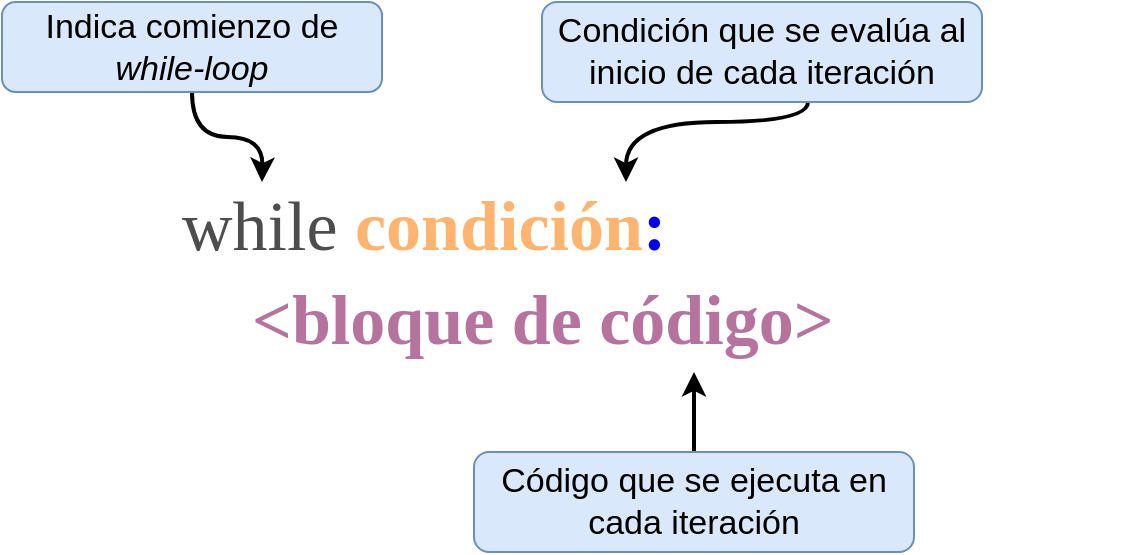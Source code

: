 <mxfile version="14.9.6" type="device"><diagram id="C5RBs43oDa-KdzZeNtuy" name="Page-1"><mxGraphModel dx="1364" dy="816" grid="1" gridSize="10" guides="1" tooltips="1" connect="1" arrows="1" fold="1" page="1" pageScale="1" pageWidth="827" pageHeight="1169" math="0" shadow="0"><root><mxCell id="WIyWlLk6GJQsqaUBKTNV-0"/><mxCell id="WIyWlLk6GJQsqaUBKTNV-1" parent="WIyWlLk6GJQsqaUBKTNV-0"/><mxCell id="_yVkSEYMo5gRJdjyurk4-16" style="edgeStyle=orthogonalEdgeStyle;rounded=0;orthogonalLoop=1;jettySize=auto;html=1;exitX=0.5;exitY=1;exitDx=0;exitDy=0;strokeWidth=2;curved=1;" parent="WIyWlLk6GJQsqaUBKTNV-1" source="_yVkSEYMo5gRJdjyurk4-0" edge="1"><mxGeometry relative="1" as="geometry"><mxPoint x="220" y="325" as="targetPoint"/></mxGeometry></mxCell><mxCell id="_yVkSEYMo5gRJdjyurk4-0" value="&lt;font style=&quot;font-size: 17px&quot;&gt;Indica comienzo de &lt;i&gt;while-loop&lt;/i&gt;&lt;/font&gt;" style="rounded=1;whiteSpace=wrap;html=1;fillColor=#dae8fc;strokeColor=#6c8ebf;" parent="WIyWlLk6GJQsqaUBKTNV-1" vertex="1"><mxGeometry x="90" y="235" width="190" height="45" as="geometry"/></mxCell><mxCell id="_yVkSEYMo5gRJdjyurk4-35" style="edgeStyle=orthogonalEdgeStyle;curved=1;rounded=0;orthogonalLoop=1;jettySize=auto;html=1;strokeWidth=2;" parent="WIyWlLk6GJQsqaUBKTNV-1" source="_yVkSEYMo5gRJdjyurk4-13" edge="1"><mxGeometry relative="1" as="geometry"><mxPoint x="402" y="325" as="targetPoint"/><Array as="points"><mxPoint x="493" y="295"/><mxPoint x="402" y="295"/></Array></mxGeometry></mxCell><mxCell id="_yVkSEYMo5gRJdjyurk4-13" value="&lt;span style=&quot;font-size: 17px&quot;&gt;Condición que se evalúa al inicio de cada iteración&lt;/span&gt;" style="rounded=1;whiteSpace=wrap;html=1;fillColor=#dae8fc;strokeColor=#6c8ebf;" parent="WIyWlLk6GJQsqaUBKTNV-1" vertex="1"><mxGeometry x="360" y="235" width="220" height="50" as="geometry"/></mxCell><mxCell id="_yVkSEYMo5gRJdjyurk4-33" style="edgeStyle=orthogonalEdgeStyle;curved=1;rounded=0;orthogonalLoop=1;jettySize=auto;html=1;strokeWidth=2;" parent="WIyWlLk6GJQsqaUBKTNV-1" source="_yVkSEYMo5gRJdjyurk4-14" edge="1"><mxGeometry relative="1" as="geometry"><mxPoint x="436" y="420" as="targetPoint"/></mxGeometry></mxCell><mxCell id="_yVkSEYMo5gRJdjyurk4-14" value="&lt;span style=&quot;font-size: 17px&quot;&gt;Código que se ejecuta en cada iteración&lt;/span&gt;" style="rounded=1;whiteSpace=wrap;html=1;fillColor=#dae8fc;strokeColor=#6c8ebf;" parent="WIyWlLk6GJQsqaUBKTNV-1" vertex="1"><mxGeometry x="326" y="460" width="220" height="50" as="geometry"/></mxCell><mxCell id="_yVkSEYMo5gRJdjyurk4-36" value="&lt;font style=&quot;font-size: 35px&quot;&gt;&lt;span style=&quot;color: rgb(77 , 77 , 77) ; font-family: &amp;#34;cascadia code&amp;#34; ; font-style: normal ; font-weight: 400 ; letter-spacing: normal ; text-align: left ; text-indent: 0px ; text-transform: none ; word-spacing: 0px ; display: inline ; float: none&quot;&gt;while&amp;nbsp;&lt;/span&gt;&lt;span style=&quot;font-family: &amp;#34;cascadia code&amp;#34; ; font-style: normal ; letter-spacing: normal ; text-align: left ; text-indent: 0px ; text-transform: none ; word-spacing: 0px ; display: inline ; float: none&quot;&gt;&lt;b&gt;condición&lt;/b&gt;&lt;/span&gt;&lt;span style=&quot;font-family: &amp;#34;cascadia code&amp;#34; ; font-style: normal ; letter-spacing: normal ; text-align: left ; text-indent: 0px ; text-transform: none ; word-spacing: 0px ; display: inline ; float: none&quot;&gt;&lt;b&gt;&lt;font color=&quot;#0000ee&quot; style=&quot;font-size: 35px&quot;&gt;:&lt;/font&gt;&lt;/b&gt;&lt;/span&gt;&lt;br style=&quot;color: rgb(77 , 77 , 77) ; font-family: &amp;#34;cascadia code&amp;#34; ; font-style: normal ; font-weight: 400 ; letter-spacing: normal ; text-align: left ; text-indent: 0px ; text-transform: none ; word-spacing: 0px&quot;&gt;&lt;span style=&quot;font-family: &amp;#34;cascadia code&amp;#34; ; font-style: normal ; letter-spacing: normal ; text-align: left ; text-indent: 0px ; text-transform: none ; word-spacing: 0px ; display: inline ; float: none&quot;&gt;&lt;font color=&quot;#4d4d4d&quot;&gt;&amp;nbsp; &amp;nbsp;&amp;nbsp;&lt;/font&gt;&lt;font color=&quot;#b5739d&quot;&gt;&lt;b&gt;&amp;lt;bloque de código&amp;gt;&lt;/b&gt;&lt;/font&gt;&lt;/span&gt;&lt;font color=&quot;#b5739d&quot; style=&quot;font-family: &amp;#34;cascadia code&amp;#34; ; font-style: normal ; font-weight: 400 ; letter-spacing: normal ; text-align: left ; text-indent: 0px ; text-transform: none ; word-spacing: 0px ; background-color: rgb(248 , 249 , 250) ; font-size: 40px&quot;&gt;&lt;b&gt;&lt;br&gt;&lt;/b&gt;&lt;/font&gt;&lt;/font&gt;" style="text;whiteSpace=wrap;html=1;fontSize=35;fontFamily=Cascadia Code;fontColor=#FFB570;" parent="WIyWlLk6GJQsqaUBKTNV-1" vertex="1"><mxGeometry x="178" y="320" width="471" height="110" as="geometry"/></mxCell></root></mxGraphModel></diagram></mxfile>